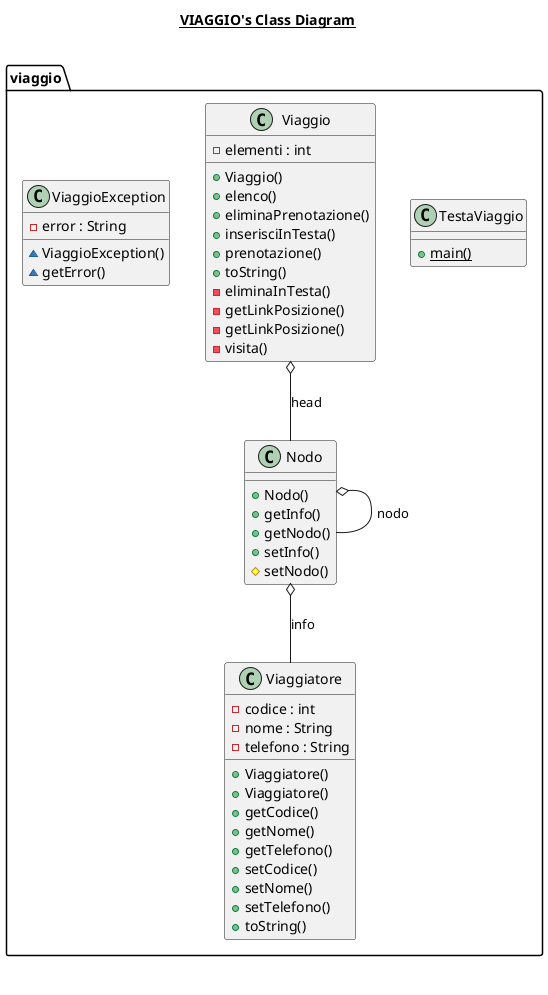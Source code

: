 @startuml

title __VIAGGIO's Class Diagram__\n

  namespace viaggio {
    class viaggio.Nodo {
        + Nodo()
        + getInfo()
        + getNodo()
        + setInfo()
        # setNodo()
    }
  }
  

  namespace viaggio {
    class viaggio.TestaViaggio {
        {static} + main()
    }
  }
  

  namespace viaggio {
    class viaggio.Viaggiatore {
        - codice : int
        - nome : String
        - telefono : String
        + Viaggiatore()
        + Viaggiatore()
        + getCodice()
        + getNome()
        + getTelefono()
        + setCodice()
        + setNome()
        + setTelefono()
        + toString()
    }
  }
  

  namespace viaggio {
    class viaggio.Viaggio {
        - elementi : int
        + Viaggio()
        + elenco()
        + eliminaPrenotazione()
        + inserisciInTesta()
        + prenotazione()
        + toString()
        - eliminaInTesta()
        - getLinkPosizione()
        - getLinkPosizione()
        - visita()
    }
  }
  

  namespace viaggio {
    class viaggio.ViaggioException {
        - error : String
        ~ ViaggioException()
        ~ getError()
    }
  }
  

  viaggio.Nodo o-- viaggio.Viaggiatore : info
  viaggio.Nodo o-- viaggio.Nodo : nodo
  viaggio.Viaggio o-- viaggio.Nodo : head


right footer


endfooter

@enduml
